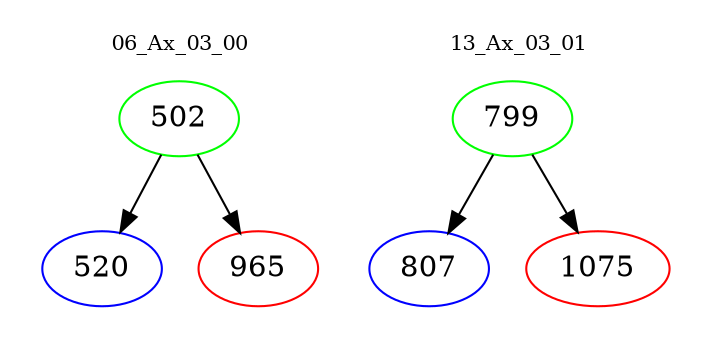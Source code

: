 digraph{
subgraph cluster_0 {
color = white
label = "06_Ax_03_00";
fontsize=10;
T0_502 [label="502", color="green"]
T0_502 -> T0_520 [color="black"]
T0_520 [label="520", color="blue"]
T0_502 -> T0_965 [color="black"]
T0_965 [label="965", color="red"]
}
subgraph cluster_1 {
color = white
label = "13_Ax_03_01";
fontsize=10;
T1_799 [label="799", color="green"]
T1_799 -> T1_807 [color="black"]
T1_807 [label="807", color="blue"]
T1_799 -> T1_1075 [color="black"]
T1_1075 [label="1075", color="red"]
}
}
